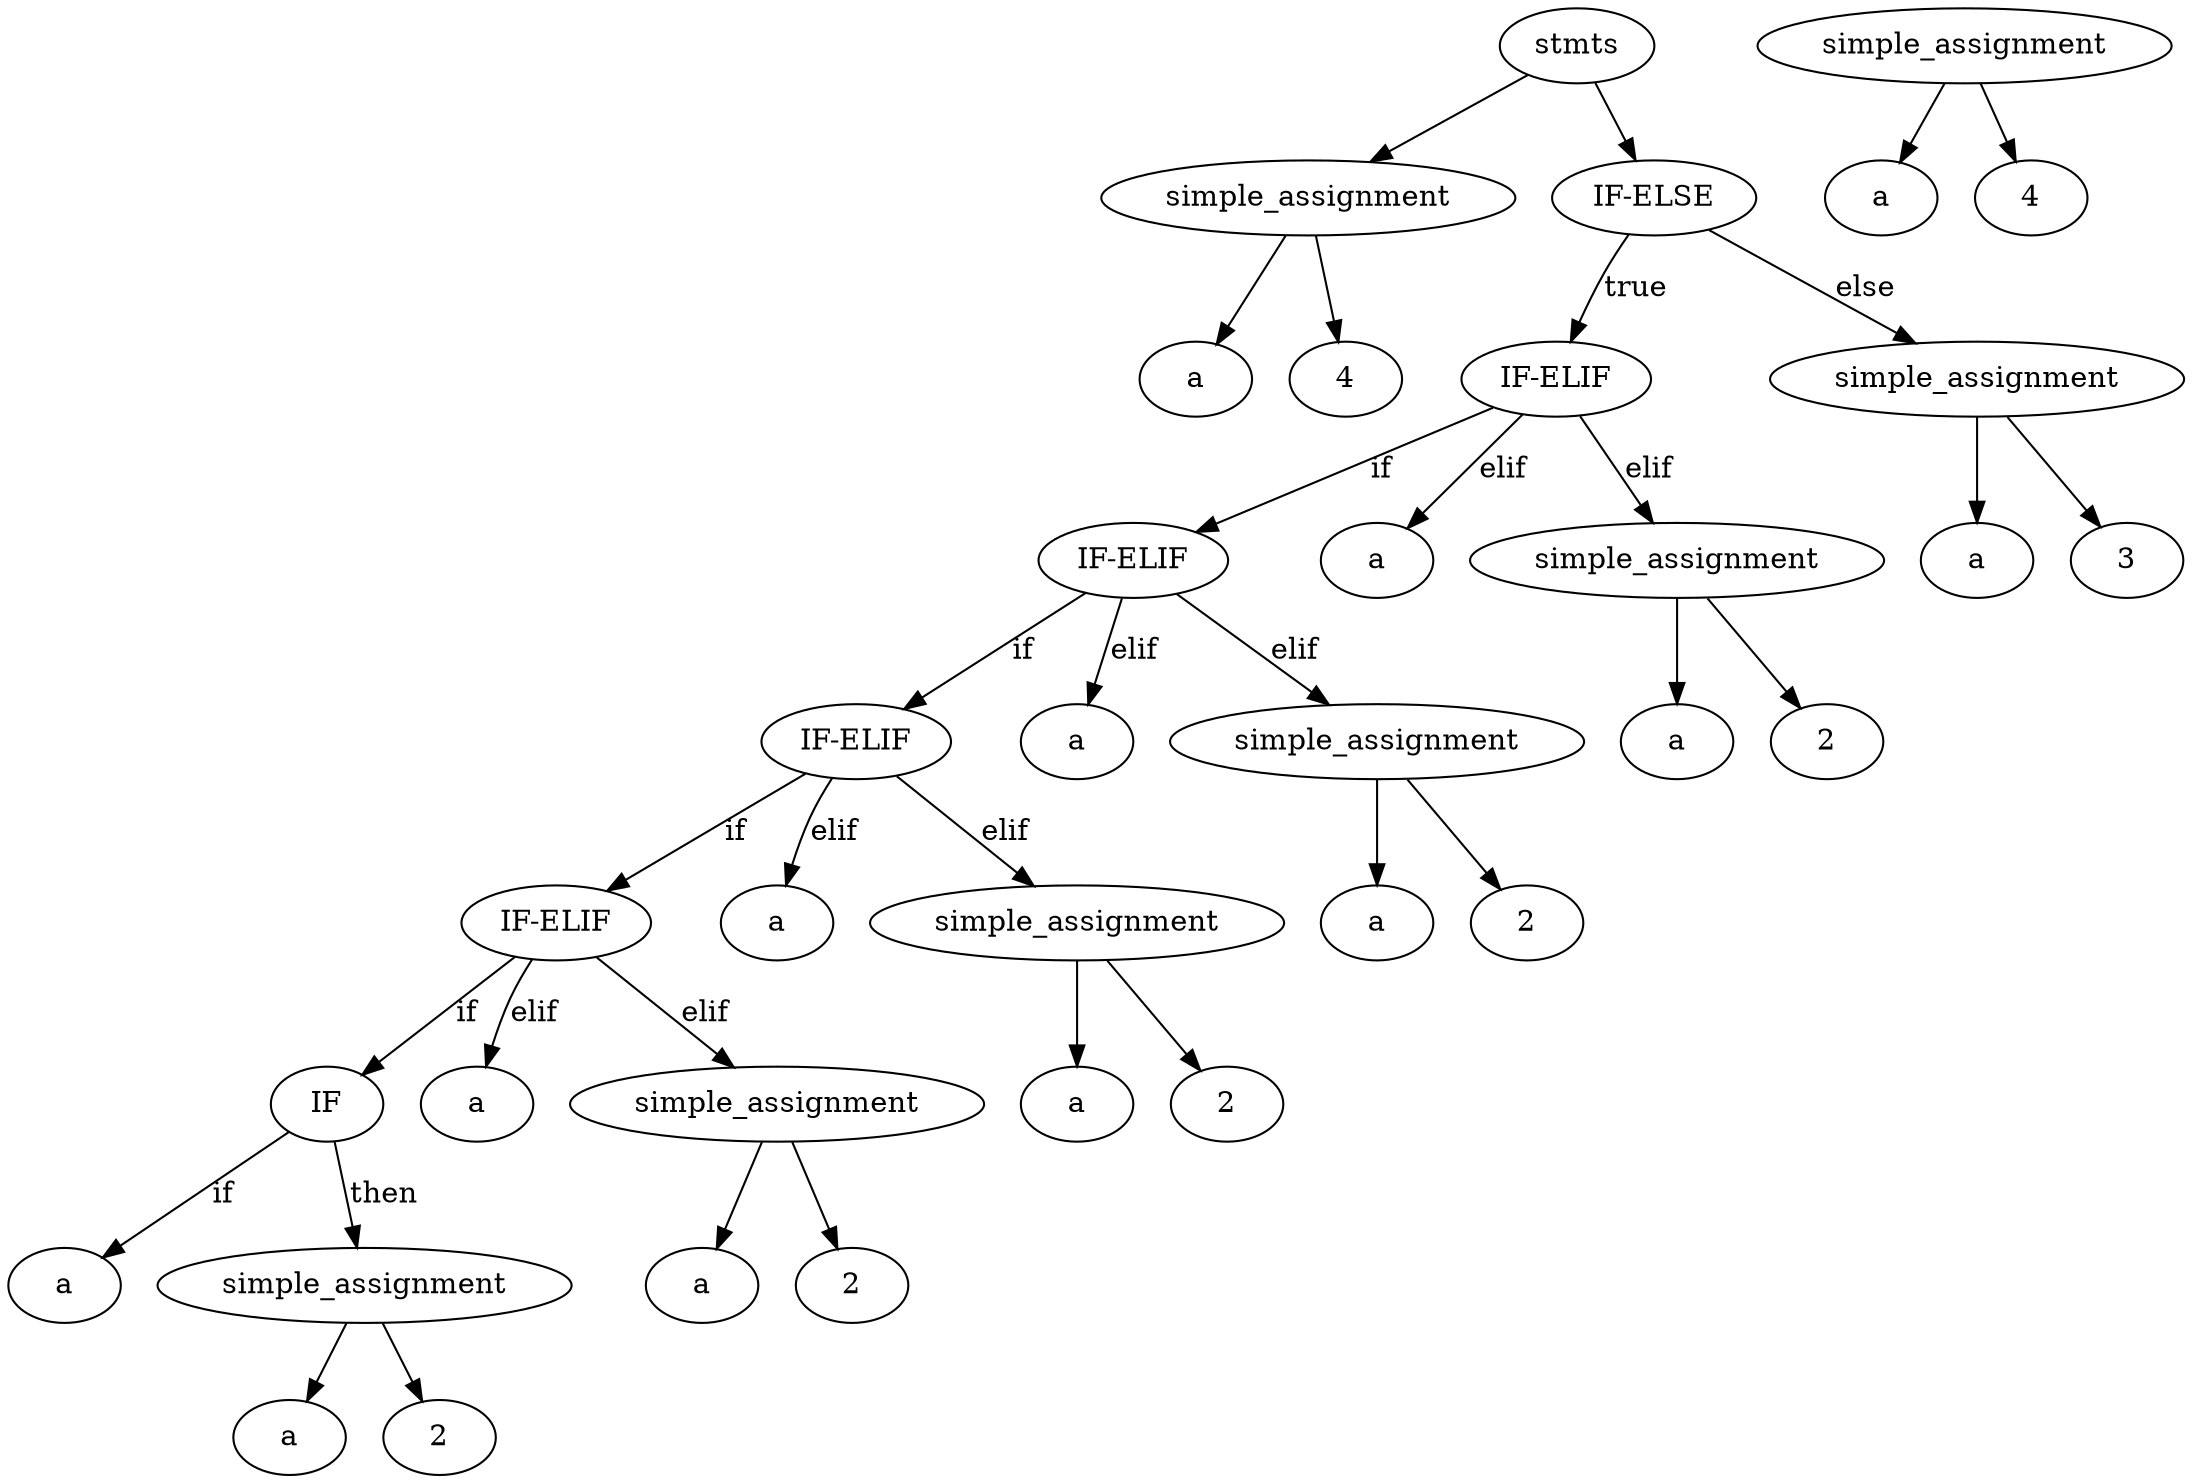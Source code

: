 strict digraph ast {
	node0 [label="a"];
	node1 [label="4"];
	node2 [label="simple_assignment"];
	node2 -> node0;
	node2 -> node1;
	node3 [label="a"];
	node4 [label="a"];
	node5 [label="2"];
	node6 [label="simple_assignment"];
	node6 -> node4;
	node6 -> node5;
	node7 [label="IF"];
	node7 -> node3 [label="if"];
	node7 -> node6 [label="then"];
	node8 [label="a"];
	node9 [label="a"];
	node10 [label="2"];
	node11 [label="simple_assignment"];
	node11 -> node9;
	node11 -> node10;
	node12 [label="IF-ELIF"];
	node12 -> node7 [label="if"];
	node12 -> node8 [label="elif"];
	node12 -> node11 [label="elif"];
	node13 [label="a"];
	node14 [label="a"];
	node15 [label="2"];
	node16 [label="simple_assignment"];
	node16 -> node14;
	node16 -> node15;
	node17 [label="IF-ELIF"];
	node17 -> node12 [label="if"];
	node17 -> node13 [label="elif"];
	node17 -> node16 [label="elif"];
	node18 [label="a"];
	node19 [label="a"];
	node20 [label="2"];
	node21 [label="simple_assignment"];
	node21 -> node19;
	node21 -> node20;
	node22 [label="IF-ELIF"];
	node22 -> node17 [label="if"];
	node22 -> node18 [label="elif"];
	node22 -> node21 [label="elif"];
	node23 [label="a"];
	node24 [label="a"];
	node25 [label="2"];
	node26 [label="simple_assignment"];
	node26 -> node24;
	node26 -> node25;
	node27 [label="IF-ELIF"];
	node27 -> node22 [label="if"];
	node27 -> node23 [label="elif"];
	node27 -> node26 [label="elif"];
	node28 [label="a"];
	node29 [label="3"];
	node30 [label="simple_assignment"];
	node30 -> node28;
	node30 -> node29;
	node31 [label="IF-ELSE"];
	node31 -> node27 [label="true"];
	node31 -> node30 [label="else"];
	node32 [label="stmts"];
	node32 -> node2;
	node32 -> node31;
	node33 [label="a"];
	node34 [label="4"];
	node35 [label="simple_assignment"];
	node35 -> node33;
	node35 -> node34;
}
